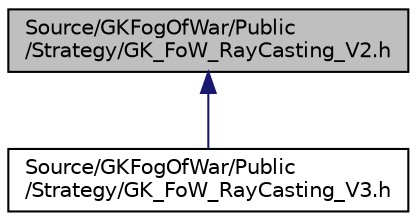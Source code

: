 digraph "Source/GKFogOfWar/Public/Strategy/GK_FoW_RayCasting_V2.h"
{
 // LATEX_PDF_SIZE
  edge [fontname="Helvetica",fontsize="10",labelfontname="Helvetica",labelfontsize="10"];
  node [fontname="Helvetica",fontsize="10",shape=record];
  Node1 [label="Source/GKFogOfWar/Public\l/Strategy/GK_FoW_RayCasting_V2.h",height=0.2,width=0.4,color="black", fillcolor="grey75", style="filled", fontcolor="black",tooltip=" "];
  Node1 -> Node2 [dir="back",color="midnightblue",fontsize="10",style="solid",fontname="Helvetica"];
  Node2 [label="Source/GKFogOfWar/Public\l/Strategy/GK_FoW_RayCasting_V3.h",height=0.2,width=0.4,color="black", fillcolor="white", style="filled",URL="$GK__FoW__RayCasting__V3_8h.html",tooltip=" "];
}
